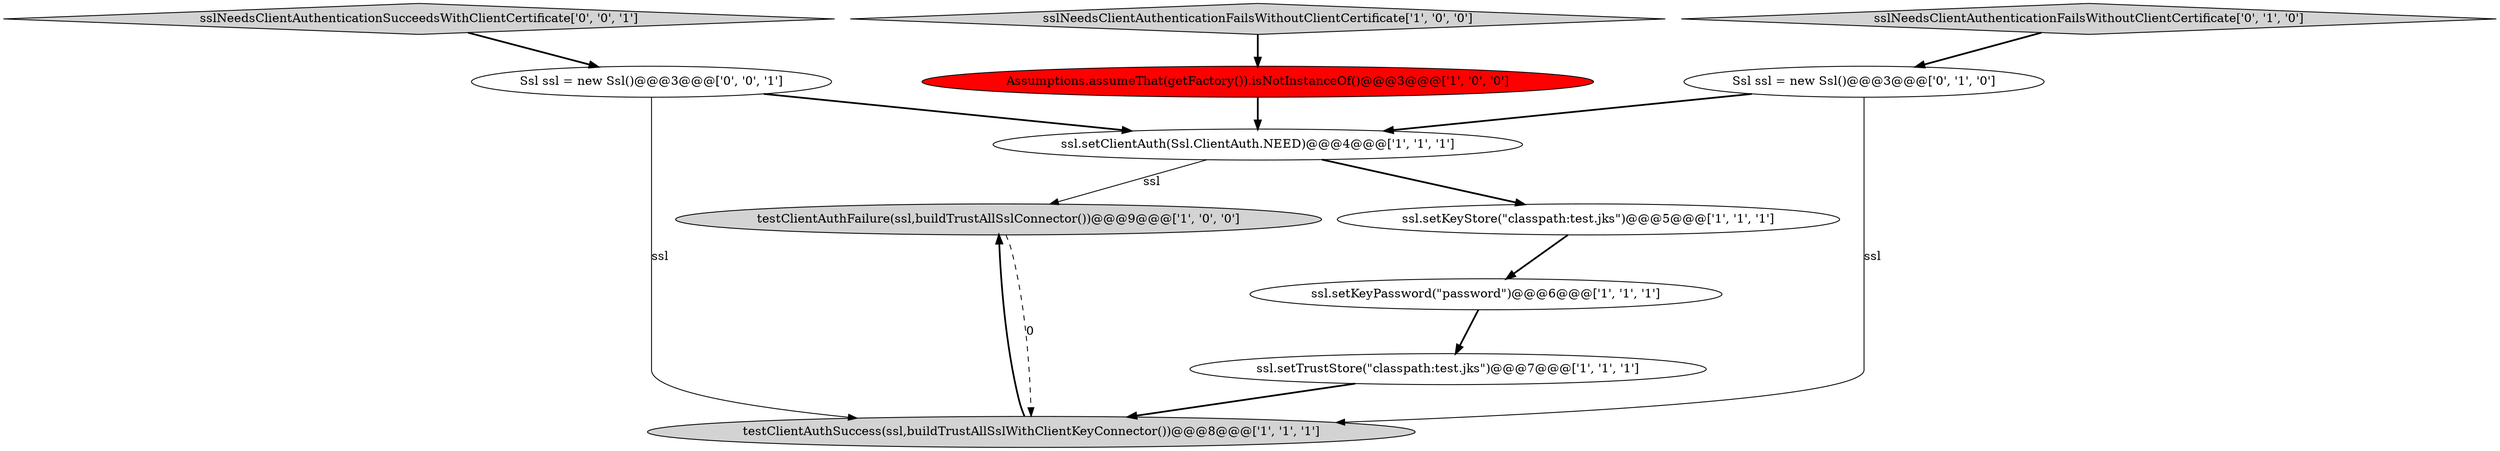 digraph {
2 [style = filled, label = "testClientAuthFailure(ssl,buildTrustAllSslConnector())@@@9@@@['1', '0', '0']", fillcolor = lightgray, shape = ellipse image = "AAA0AAABBB1BBB"];
9 [style = filled, label = "Ssl ssl = new Ssl()@@@3@@@['0', '1', '0']", fillcolor = white, shape = ellipse image = "AAA0AAABBB2BBB"];
3 [style = filled, label = "ssl.setClientAuth(Ssl.ClientAuth.NEED)@@@4@@@['1', '1', '1']", fillcolor = white, shape = ellipse image = "AAA0AAABBB1BBB"];
10 [style = filled, label = "Ssl ssl = new Ssl()@@@3@@@['0', '0', '1']", fillcolor = white, shape = ellipse image = "AAA0AAABBB3BBB"];
11 [style = filled, label = "sslNeedsClientAuthenticationSucceedsWithClientCertificate['0', '0', '1']", fillcolor = lightgray, shape = diamond image = "AAA0AAABBB3BBB"];
8 [style = filled, label = "sslNeedsClientAuthenticationFailsWithoutClientCertificate['0', '1', '0']", fillcolor = lightgray, shape = diamond image = "AAA0AAABBB2BBB"];
5 [style = filled, label = "ssl.setKeyPassword(\"password\")@@@6@@@['1', '1', '1']", fillcolor = white, shape = ellipse image = "AAA0AAABBB1BBB"];
6 [style = filled, label = "testClientAuthSuccess(ssl,buildTrustAllSslWithClientKeyConnector())@@@8@@@['1', '1', '1']", fillcolor = lightgray, shape = ellipse image = "AAA0AAABBB1BBB"];
7 [style = filled, label = "ssl.setKeyStore(\"classpath:test.jks\")@@@5@@@['1', '1', '1']", fillcolor = white, shape = ellipse image = "AAA0AAABBB1BBB"];
1 [style = filled, label = "Assumptions.assumeThat(getFactory()).isNotInstanceOf()@@@3@@@['1', '0', '0']", fillcolor = red, shape = ellipse image = "AAA1AAABBB1BBB"];
0 [style = filled, label = "ssl.setTrustStore(\"classpath:test.jks\")@@@7@@@['1', '1', '1']", fillcolor = white, shape = ellipse image = "AAA0AAABBB1BBB"];
4 [style = filled, label = "sslNeedsClientAuthenticationFailsWithoutClientCertificate['1', '0', '0']", fillcolor = lightgray, shape = diamond image = "AAA0AAABBB1BBB"];
1->3 [style = bold, label=""];
10->6 [style = solid, label="ssl"];
9->3 [style = bold, label=""];
10->3 [style = bold, label=""];
7->5 [style = bold, label=""];
4->1 [style = bold, label=""];
5->0 [style = bold, label=""];
3->7 [style = bold, label=""];
3->2 [style = solid, label="ssl"];
0->6 [style = bold, label=""];
11->10 [style = bold, label=""];
9->6 [style = solid, label="ssl"];
8->9 [style = bold, label=""];
6->2 [style = bold, label=""];
2->6 [style = dashed, label="0"];
}
